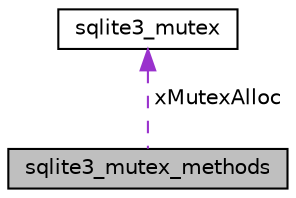digraph G
{
 // INTERACTIVE_SVG=YES
  edge [fontname="Helvetica",fontsize="10",labelfontname="Helvetica",labelfontsize="10"];
  node [fontname="Helvetica",fontsize="10",shape=record];
  Node1 [label="sqlite3_mutex_methods",height=0.2,width=0.4,color="black", fillcolor="grey75", style="filled" fontcolor="black"];
  Node2 -> Node1 [dir="back",color="darkorchid3",fontsize="10",style="dashed",label=" xMutexAlloc" ,fontname="Helvetica"];
  Node2 [label="sqlite3_mutex",height=0.2,width=0.4,color="black", fillcolor="white", style="filled",URL="$d5/d3c/structsqlite3__mutex.html"];
}
